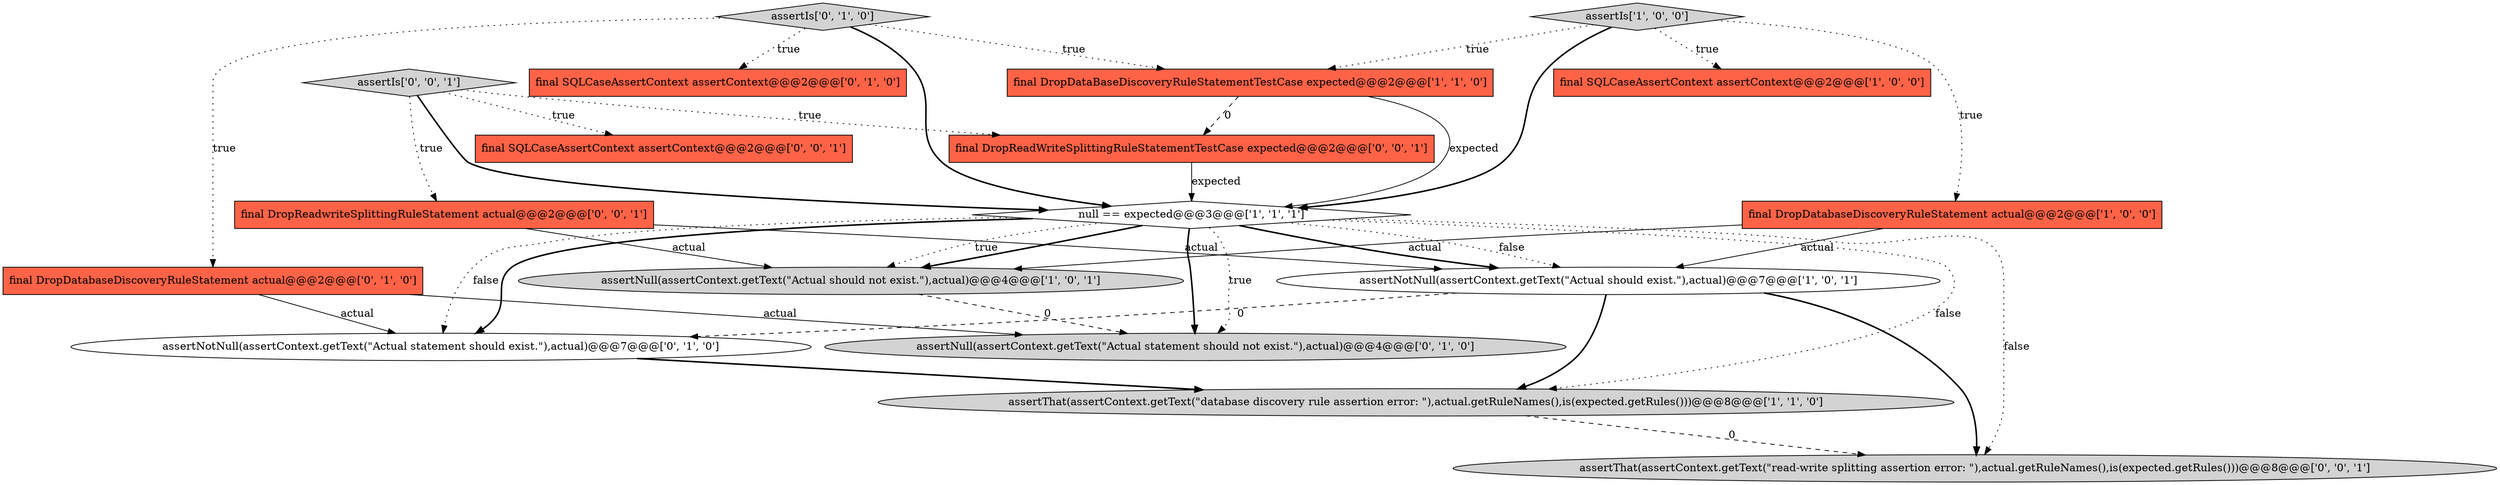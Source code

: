 digraph {
1 [style = filled, label = "null == expected@@@3@@@['1', '1', '1']", fillcolor = white, shape = diamond image = "AAA0AAABBB1BBB"];
13 [style = filled, label = "final DropReadwriteSplittingRuleStatement actual@@@2@@@['0', '0', '1']", fillcolor = tomato, shape = box image = "AAA0AAABBB3BBB"];
7 [style = filled, label = "assertIs['1', '0', '0']", fillcolor = lightgray, shape = diamond image = "AAA0AAABBB1BBB"];
9 [style = filled, label = "assertIs['0', '1', '0']", fillcolor = lightgray, shape = diamond image = "AAA0AAABBB2BBB"];
4 [style = filled, label = "assertNotNull(assertContext.getText(\"Actual should exist.\"),actual)@@@7@@@['1', '0', '1']", fillcolor = white, shape = ellipse image = "AAA0AAABBB1BBB"];
6 [style = filled, label = "final DropDataBaseDiscoveryRuleStatementTestCase expected@@@2@@@['1', '1', '0']", fillcolor = tomato, shape = box image = "AAA0AAABBB1BBB"];
0 [style = filled, label = "assertNull(assertContext.getText(\"Actual should not exist.\"),actual)@@@4@@@['1', '0', '1']", fillcolor = lightgray, shape = ellipse image = "AAA0AAABBB1BBB"];
10 [style = filled, label = "final SQLCaseAssertContext assertContext@@@2@@@['0', '1', '0']", fillcolor = tomato, shape = box image = "AAA0AAABBB2BBB"];
12 [style = filled, label = "assertNotNull(assertContext.getText(\"Actual statement should exist.\"),actual)@@@7@@@['0', '1', '0']", fillcolor = white, shape = ellipse image = "AAA1AAABBB2BBB"];
3 [style = filled, label = "final SQLCaseAssertContext assertContext@@@2@@@['1', '0', '0']", fillcolor = tomato, shape = box image = "AAA0AAABBB1BBB"];
16 [style = filled, label = "assertThat(assertContext.getText(\"read-write splitting assertion error: \"),actual.getRuleNames(),is(expected.getRules()))@@@8@@@['0', '0', '1']", fillcolor = lightgray, shape = ellipse image = "AAA0AAABBB3BBB"];
8 [style = filled, label = "final DropDatabaseDiscoveryRuleStatement actual@@@2@@@['0', '1', '0']", fillcolor = tomato, shape = box image = "AAA0AAABBB2BBB"];
2 [style = filled, label = "assertThat(assertContext.getText(\"database discovery rule assertion error: \"),actual.getRuleNames(),is(expected.getRules()))@@@8@@@['1', '1', '0']", fillcolor = lightgray, shape = ellipse image = "AAA0AAABBB1BBB"];
5 [style = filled, label = "final DropDatabaseDiscoveryRuleStatement actual@@@2@@@['1', '0', '0']", fillcolor = tomato, shape = box image = "AAA0AAABBB1BBB"];
15 [style = filled, label = "final SQLCaseAssertContext assertContext@@@2@@@['0', '0', '1']", fillcolor = tomato, shape = box image = "AAA0AAABBB3BBB"];
17 [style = filled, label = "final DropReadWriteSplittingRuleStatementTestCase expected@@@2@@@['0', '0', '1']", fillcolor = tomato, shape = box image = "AAA0AAABBB3BBB"];
11 [style = filled, label = "assertNull(assertContext.getText(\"Actual statement should not exist.\"),actual)@@@4@@@['0', '1', '0']", fillcolor = lightgray, shape = ellipse image = "AAA1AAABBB2BBB"];
14 [style = filled, label = "assertIs['0', '0', '1']", fillcolor = lightgray, shape = diamond image = "AAA0AAABBB3BBB"];
17->1 [style = solid, label="expected"];
9->8 [style = dotted, label="true"];
1->11 [style = dotted, label="true"];
4->12 [style = dashed, label="0"];
1->4 [style = dotted, label="false"];
1->0 [style = dotted, label="true"];
4->16 [style = bold, label=""];
1->12 [style = bold, label=""];
12->2 [style = bold, label=""];
5->4 [style = solid, label="actual"];
6->17 [style = dashed, label="0"];
8->12 [style = solid, label="actual"];
6->1 [style = solid, label="expected"];
9->6 [style = dotted, label="true"];
9->10 [style = dotted, label="true"];
4->2 [style = bold, label=""];
1->11 [style = bold, label=""];
7->5 [style = dotted, label="true"];
14->1 [style = bold, label=""];
2->16 [style = dashed, label="0"];
14->13 [style = dotted, label="true"];
14->15 [style = dotted, label="true"];
0->11 [style = dashed, label="0"];
13->4 [style = solid, label="actual"];
5->0 [style = solid, label="actual"];
1->12 [style = dotted, label="false"];
1->16 [style = dotted, label="false"];
1->4 [style = bold, label=""];
1->2 [style = dotted, label="false"];
7->1 [style = bold, label=""];
13->0 [style = solid, label="actual"];
9->1 [style = bold, label=""];
8->11 [style = solid, label="actual"];
7->3 [style = dotted, label="true"];
1->0 [style = bold, label=""];
14->17 [style = dotted, label="true"];
7->6 [style = dotted, label="true"];
}
